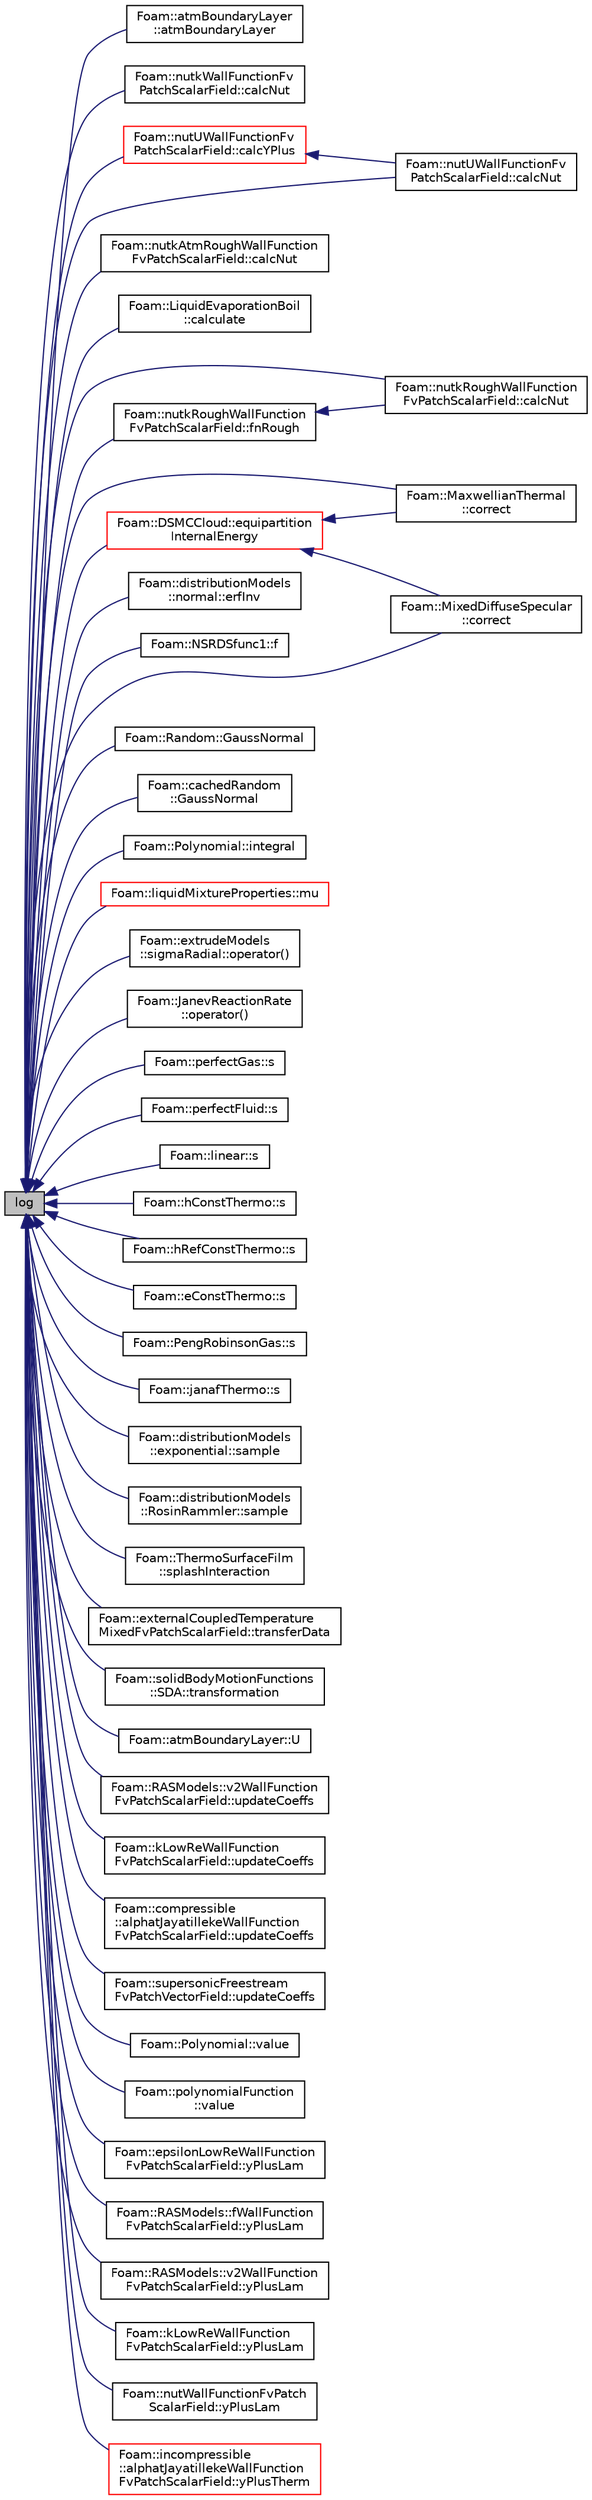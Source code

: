 digraph "log"
{
  bgcolor="transparent";
  edge [fontname="Helvetica",fontsize="10",labelfontname="Helvetica",labelfontsize="10"];
  node [fontname="Helvetica",fontsize="10",shape=record];
  rankdir="LR";
  Node1 [label="log",height=0.2,width=0.4,color="black", fillcolor="grey75", style="filled", fontcolor="black"];
  Node1 -> Node2 [dir="back",color="midnightblue",fontsize="10",style="solid",fontname="Helvetica"];
  Node2 [label="Foam::atmBoundaryLayer\l::atmBoundaryLayer",height=0.2,width=0.4,color="black",URL="$a00074.html#a38a11a97b2e66eda387389c339a9366f",tooltip="Construct from the coordinates field and dictionary. "];
  Node1 -> Node3 [dir="back",color="midnightblue",fontsize="10",style="solid",fontname="Helvetica"];
  Node3 [label="Foam::nutkWallFunctionFv\lPatchScalarField::calcNut",height=0.2,width=0.4,color="black",URL="$a01677.html#a3d7b33c5eb572bc4684ad4c690a762b8",tooltip="Calculate the turbulence viscosity. "];
  Node1 -> Node4 [dir="back",color="midnightblue",fontsize="10",style="solid",fontname="Helvetica"];
  Node4 [label="Foam::nutUWallFunctionFv\lPatchScalarField::calcNut",height=0.2,width=0.4,color="black",URL="$a01682.html#a3d7b33c5eb572bc4684ad4c690a762b8",tooltip="Calculate the turbulence viscosity. "];
  Node1 -> Node5 [dir="back",color="midnightblue",fontsize="10",style="solid",fontname="Helvetica"];
  Node5 [label="Foam::nutkRoughWallFunction\lFvPatchScalarField::calcNut",height=0.2,width=0.4,color="black",URL="$a01676.html#a3d7b33c5eb572bc4684ad4c690a762b8",tooltip="Calculate the turbulence viscosity. "];
  Node1 -> Node6 [dir="back",color="midnightblue",fontsize="10",style="solid",fontname="Helvetica"];
  Node6 [label="Foam::nutkAtmRoughWallFunction\lFvPatchScalarField::calcNut",height=0.2,width=0.4,color="black",URL="$a01674.html#a3d7b33c5eb572bc4684ad4c690a762b8",tooltip="Calculate the turbulence viscosity. "];
  Node1 -> Node7 [dir="back",color="midnightblue",fontsize="10",style="solid",fontname="Helvetica"];
  Node7 [label="Foam::LiquidEvaporationBoil\l::calculate",height=0.2,width=0.4,color="black",URL="$a01356.html#a1850e2a96cbdfd25f90fe51f869c2859",tooltip="Update model. "];
  Node1 -> Node8 [dir="back",color="midnightblue",fontsize="10",style="solid",fontname="Helvetica"];
  Node8 [label="Foam::nutUWallFunctionFv\lPatchScalarField::calcYPlus",height=0.2,width=0.4,color="red",URL="$a01682.html#a656a897e714e1cefeb22bcfa097e8e30",tooltip="Calculate yPLus. "];
  Node8 -> Node4 [dir="back",color="midnightblue",fontsize="10",style="solid",fontname="Helvetica"];
  Node1 -> Node9 [dir="back",color="midnightblue",fontsize="10",style="solid",fontname="Helvetica"];
  Node9 [label="Foam::MaxwellianThermal\l::correct",height=0.2,width=0.4,color="black",URL="$a01451.html#a881dca43d304d4d744b6e48dac4439b1",tooltip="Apply wall correction. "];
  Node1 -> Node10 [dir="back",color="midnightblue",fontsize="10",style="solid",fontname="Helvetica"];
  Node10 [label="Foam::MixedDiffuseSpecular\l::correct",height=0.2,width=0.4,color="black",URL="$a01510.html#a881dca43d304d4d744b6e48dac4439b1",tooltip="Apply wall correction. "];
  Node1 -> Node11 [dir="back",color="midnightblue",fontsize="10",style="solid",fontname="Helvetica"];
  Node11 [label="Foam::DSMCCloud::equipartition\lInternalEnergy",height=0.2,width=0.4,color="red",URL="$a00583.html#aada004167effd3815e5376079a35981b",tooltip="Generate a random internal energy, sampled from the. "];
  Node11 -> Node9 [dir="back",color="midnightblue",fontsize="10",style="solid",fontname="Helvetica"];
  Node11 -> Node10 [dir="back",color="midnightblue",fontsize="10",style="solid",fontname="Helvetica"];
  Node1 -> Node12 [dir="back",color="midnightblue",fontsize="10",style="solid",fontname="Helvetica"];
  Node12 [label="Foam::distributionModels\l::normal::erfInv",height=0.2,width=0.4,color="black",URL="$a01645.html#ae7740857ff496e60f4c17977bf94774b"];
  Node1 -> Node13 [dir="back",color="midnightblue",fontsize="10",style="solid",fontname="Helvetica"];
  Node13 [label="Foam::NSRDSfunc1::f",height=0.2,width=0.4,color="black",URL="$a01663.html#a4ab62338f8530b8dc7efbf7c744c4d53",tooltip="Evaluate the function and return the result. "];
  Node1 -> Node14 [dir="back",color="midnightblue",fontsize="10",style="solid",fontname="Helvetica"];
  Node14 [label="Foam::nutkRoughWallFunction\lFvPatchScalarField::fnRough",height=0.2,width=0.4,color="black",URL="$a01676.html#a952d7b859e607b59aabf480aad72eee7",tooltip="Compute the roughness function. "];
  Node14 -> Node5 [dir="back",color="midnightblue",fontsize="10",style="solid",fontname="Helvetica"];
  Node1 -> Node15 [dir="back",color="midnightblue",fontsize="10",style="solid",fontname="Helvetica"];
  Node15 [label="Foam::Random::GaussNormal",height=0.2,width=0.4,color="black",URL="$a02062.html#a52a147d911111352a1330a128a25103c",tooltip="Return a normal Gaussian randon number. "];
  Node1 -> Node16 [dir="back",color="midnightblue",fontsize="10",style="solid",fontname="Helvetica"];
  Node16 [label="Foam::cachedRandom\l::GaussNormal",height=0.2,width=0.4,color="black",URL="$a00190.html#a8c7f7e4d8f5efb620ff7abd5cd03c9c4"];
  Node1 -> Node17 [dir="back",color="midnightblue",fontsize="10",style="solid",fontname="Helvetica"];
  Node17 [label="Foam::Polynomial::integral",height=0.2,width=0.4,color="black",URL="$a01928.html#a98e13c91176815e3cbc2ade499b457ff",tooltip="Return integral between two values. "];
  Node1 -> Node18 [dir="back",color="midnightblue",fontsize="10",style="solid",fontname="Helvetica"];
  Node18 [label="Foam::liquidMixtureProperties::mu",height=0.2,width=0.4,color="red",URL="$a01359.html#a07437d35a290c2e769ba2a20ea3baaeb",tooltip="Calculate the mixture viscosity [Pa s]. "];
  Node1 -> Node19 [dir="back",color="midnightblue",fontsize="10",style="solid",fontname="Helvetica"];
  Node19 [label="Foam::extrudeModels\l::sigmaRadial::operator()",height=0.2,width=0.4,color="black",URL="$a02297.html#a70c79d5de21af34680f5035f23e569a9"];
  Node1 -> Node20 [dir="back",color="midnightblue",fontsize="10",style="solid",fontname="Helvetica"];
  Node20 [label="Foam::JanevReactionRate\l::operator()",height=0.2,width=0.4,color="black",URL="$a01217.html#abe0b10bb3df1861811204e73e20cd925"];
  Node1 -> Node21 [dir="back",color="midnightblue",fontsize="10",style="solid",fontname="Helvetica"];
  Node21 [label="Foam::perfectGas::s",height=0.2,width=0.4,color="black",URL="$a01830.html#a592e05944bb9b03fab6cc8bd7f670090",tooltip="Return entropy [J/(kmol K)]. "];
  Node1 -> Node22 [dir="back",color="midnightblue",fontsize="10",style="solid",fontname="Helvetica"];
  Node22 [label="Foam::perfectFluid::s",height=0.2,width=0.4,color="black",URL="$a01829.html#a592e05944bb9b03fab6cc8bd7f670090",tooltip="Return entropy [J/(kmol K)]. "];
  Node1 -> Node23 [dir="back",color="midnightblue",fontsize="10",style="solid",fontname="Helvetica"];
  Node23 [label="Foam::linear::s",height=0.2,width=0.4,color="black",URL="$a01333.html#a592e05944bb9b03fab6cc8bd7f670090",tooltip="Return entropy [J/(kmol K)]. "];
  Node1 -> Node24 [dir="back",color="midnightblue",fontsize="10",style="solid",fontname="Helvetica"];
  Node24 [label="Foam::hConstThermo::s",height=0.2,width=0.4,color="black",URL="$a00986.html#a592e05944bb9b03fab6cc8bd7f670090",tooltip="Entropy [J/(kmol K)]. "];
  Node1 -> Node25 [dir="back",color="midnightblue",fontsize="10",style="solid",fontname="Helvetica"];
  Node25 [label="Foam::hRefConstThermo::s",height=0.2,width=0.4,color="black",URL="$a01015.html#a592e05944bb9b03fab6cc8bd7f670090",tooltip="Entropy [J/(kmol K)]. "];
  Node1 -> Node26 [dir="back",color="midnightblue",fontsize="10",style="solid",fontname="Helvetica"];
  Node26 [label="Foam::eConstThermo::s",height=0.2,width=0.4,color="black",URL="$a00609.html#a592e05944bb9b03fab6cc8bd7f670090",tooltip="Entropy [J/(kmol K)]. "];
  Node1 -> Node27 [dir="back",color="midnightblue",fontsize="10",style="solid",fontname="Helvetica"];
  Node27 [label="Foam::PengRobinsonGas::s",height=0.2,width=0.4,color="black",URL="$a01828.html#a592e05944bb9b03fab6cc8bd7f670090",tooltip="Return entropy [J/(kmol K)]. "];
  Node1 -> Node28 [dir="back",color="midnightblue",fontsize="10",style="solid",fontname="Helvetica"];
  Node28 [label="Foam::janafThermo::s",height=0.2,width=0.4,color="black",URL="$a01216.html#a592e05944bb9b03fab6cc8bd7f670090",tooltip="Entropy [J/(kmol K)]. "];
  Node1 -> Node29 [dir="back",color="midnightblue",fontsize="10",style="solid",fontname="Helvetica"];
  Node29 [label="Foam::distributionModels\l::exponential::sample",height=0.2,width=0.4,color="black",URL="$a00689.html#a53e2b057a7db0012bcff9ab528a5115c",tooltip="Sample the distributionModel. "];
  Node1 -> Node30 [dir="back",color="midnightblue",fontsize="10",style="solid",fontname="Helvetica"];
  Node30 [label="Foam::distributionModels\l::RosinRammler::sample",height=0.2,width=0.4,color="black",URL="$a02211.html#a53e2b057a7db0012bcff9ab528a5115c",tooltip="Sample the distributionModel. "];
  Node1 -> Node31 [dir="back",color="midnightblue",fontsize="10",style="solid",fontname="Helvetica"];
  Node31 [label="Foam::ThermoSurfaceFilm\l::splashInteraction",height=0.2,width=0.4,color="black",URL="$a02599.html#a65079c6267ec7d21f7965e02a262d2d6",tooltip="Bai parcel splash interaction model. "];
  Node1 -> Node32 [dir="back",color="midnightblue",fontsize="10",style="solid",fontname="Helvetica"];
  Node32 [label="Foam::externalCoupledTemperature\lMixedFvPatchScalarField::transferData",height=0.2,width=0.4,color="black",URL="$a00707.html#a0b1b3cb36932ce3499b0f68b6172d183",tooltip="Transfer data for external source. "];
  Node1 -> Node33 [dir="back",color="midnightblue",fontsize="10",style="solid",fontname="Helvetica"];
  Node33 [label="Foam::solidBodyMotionFunctions\l::SDA::transformation",height=0.2,width=0.4,color="black",URL="$a02250.html#a81f0dd436b8f71ebb3ed3d093d828a2f",tooltip="Return the solid-body motion transformation septernion. "];
  Node1 -> Node34 [dir="back",color="midnightblue",fontsize="10",style="solid",fontname="Helvetica"];
  Node34 [label="Foam::atmBoundaryLayer::U",height=0.2,width=0.4,color="black",URL="$a00074.html#a7568483596148be78533dd1c43508bb6",tooltip="Return the velocity distribution for the ATM. "];
  Node1 -> Node35 [dir="back",color="midnightblue",fontsize="10",style="solid",fontname="Helvetica"];
  Node35 [label="Foam::RASModels::v2WallFunction\lFvPatchScalarField::updateCoeffs",height=0.2,width=0.4,color="black",URL="$a02774.html#a7e24eafac629d3733181cd942d4c902f",tooltip="Update the coefficients associated with the patch field. "];
  Node1 -> Node36 [dir="back",color="midnightblue",fontsize="10",style="solid",fontname="Helvetica"];
  Node36 [label="Foam::kLowReWallFunction\lFvPatchScalarField::updateCoeffs",height=0.2,width=0.4,color="black",URL="$a01241.html#a7e24eafac629d3733181cd942d4c902f",tooltip="Update the coefficients associated with the patch field. "];
  Node1 -> Node37 [dir="back",color="midnightblue",fontsize="10",style="solid",fontname="Helvetica"];
  Node37 [label="Foam::compressible\l::alphatJayatillekeWallFunction\lFvPatchScalarField::updateCoeffs",height=0.2,width=0.4,color="black",URL="$a00041.html#a7e24eafac629d3733181cd942d4c902f",tooltip="Update the coefficients associated with the patch field. "];
  Node1 -> Node38 [dir="back",color="midnightblue",fontsize="10",style="solid",fontname="Helvetica"];
  Node38 [label="Foam::supersonicFreestream\lFvPatchVectorField::updateCoeffs",height=0.2,width=0.4,color="black",URL="$a02471.html#a7e24eafac629d3733181cd942d4c902f",tooltip="Update the coefficients associated with the patch field. "];
  Node1 -> Node39 [dir="back",color="midnightblue",fontsize="10",style="solid",fontname="Helvetica"];
  Node39 [label="Foam::Polynomial::value",height=0.2,width=0.4,color="black",URL="$a01928.html#ae05dea5b93669e45a825259eac270d15",tooltip="Return polynomial value. "];
  Node1 -> Node40 [dir="back",color="midnightblue",fontsize="10",style="solid",fontname="Helvetica"];
  Node40 [label="Foam::polynomialFunction\l::value",height=0.2,width=0.4,color="black",URL="$a01930.html#ae05dea5b93669e45a825259eac270d15",tooltip="Return polynomial value. "];
  Node1 -> Node41 [dir="back",color="midnightblue",fontsize="10",style="solid",fontname="Helvetica"];
  Node41 [label="Foam::epsilonLowReWallFunction\lFvPatchScalarField::yPlusLam",height=0.2,width=0.4,color="black",URL="$a00661.html#a25ca46c8ca9e9483316be72e3eb398c5",tooltip="Calculate the Y+ at the edge of the laminar sublayer. "];
  Node1 -> Node42 [dir="back",color="midnightblue",fontsize="10",style="solid",fontname="Helvetica"];
  Node42 [label="Foam::RASModels::fWallFunction\lFvPatchScalarField::yPlusLam",height=0.2,width=0.4,color="black",URL="$a00895.html#a072d8e2a21c590817bcbc52017a42a4a",tooltip="Calculate the Y+ at the edge of the laminar sublayer. "];
  Node1 -> Node43 [dir="back",color="midnightblue",fontsize="10",style="solid",fontname="Helvetica"];
  Node43 [label="Foam::RASModels::v2WallFunction\lFvPatchScalarField::yPlusLam",height=0.2,width=0.4,color="black",URL="$a02774.html#a072d8e2a21c590817bcbc52017a42a4a",tooltip="Calculate the Y+ at the edge of the laminar sublayer. "];
  Node1 -> Node44 [dir="back",color="midnightblue",fontsize="10",style="solid",fontname="Helvetica"];
  Node44 [label="Foam::kLowReWallFunction\lFvPatchScalarField::yPlusLam",height=0.2,width=0.4,color="black",URL="$a01241.html#a072d8e2a21c590817bcbc52017a42a4a",tooltip="Calculate the Y+ at the edge of the laminar sublayer. "];
  Node1 -> Node45 [dir="back",color="midnightblue",fontsize="10",style="solid",fontname="Helvetica"];
  Node45 [label="Foam::nutWallFunctionFvPatch\lScalarField::yPlusLam",height=0.2,width=0.4,color="black",URL="$a01683.html#a072d8e2a21c590817bcbc52017a42a4a",tooltip="Calculate the Y+ at the edge of the laminar sublayer. "];
  Node1 -> Node46 [dir="back",color="midnightblue",fontsize="10",style="solid",fontname="Helvetica"];
  Node46 [label="Foam::incompressible\l::alphatJayatillekeWallFunction\lFvPatchScalarField::yPlusTherm",height=0.2,width=0.4,color="red",URL="$a00042.html#aabfd70e0ed3a5beae787d17f1a44bc8e",tooltip="Calculate y+ at the edge of the thermal laminar sublayer. "];
}

